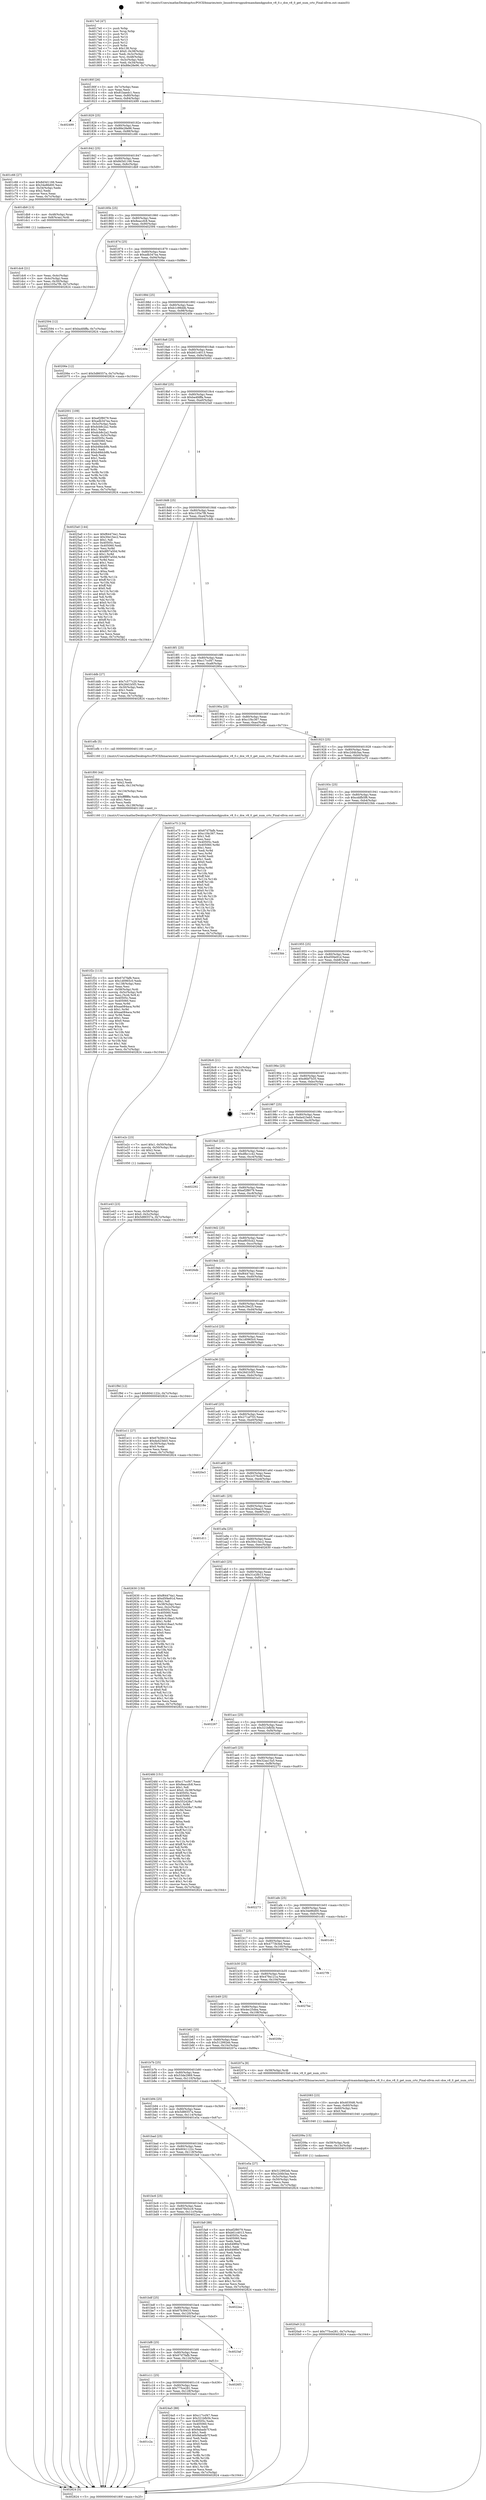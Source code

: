 digraph "0x4017e0" {
  label = "0x4017e0 (/mnt/c/Users/mathe/Desktop/tcc/POCII/binaries/extr_linuxdriversgpudrmamdamdgpudce_v8_0.c_dce_v8_0_get_num_crtc_Final-ollvm.out::main(0))"
  labelloc = "t"
  node[shape=record]

  Entry [label="",width=0.3,height=0.3,shape=circle,fillcolor=black,style=filled]
  "0x40180f" [label="{
     0x40180f [26]\l
     | [instrs]\l
     &nbsp;&nbsp;0x40180f \<+3\>: mov -0x7c(%rbp),%eax\l
     &nbsp;&nbsp;0x401812 \<+2\>: mov %eax,%ecx\l
     &nbsp;&nbsp;0x401814 \<+6\>: sub $0x81baedc1,%ecx\l
     &nbsp;&nbsp;0x40181a \<+3\>: mov %eax,-0x80(%rbp)\l
     &nbsp;&nbsp;0x40181d \<+6\>: mov %ecx,-0x84(%rbp)\l
     &nbsp;&nbsp;0x401823 \<+6\>: je 0000000000402499 \<main+0xcb9\>\l
  }"]
  "0x402499" [label="{
     0x402499\l
  }", style=dashed]
  "0x401829" [label="{
     0x401829 [25]\l
     | [instrs]\l
     &nbsp;&nbsp;0x401829 \<+5\>: jmp 000000000040182e \<main+0x4e\>\l
     &nbsp;&nbsp;0x40182e \<+3\>: mov -0x80(%rbp),%eax\l
     &nbsp;&nbsp;0x401831 \<+5\>: sub $0x88e28e96,%eax\l
     &nbsp;&nbsp;0x401836 \<+6\>: mov %eax,-0x88(%rbp)\l
     &nbsp;&nbsp;0x40183c \<+6\>: je 0000000000401c66 \<main+0x486\>\l
  }"]
  Exit [label="",width=0.3,height=0.3,shape=circle,fillcolor=black,style=filled,peripheries=2]
  "0x401c66" [label="{
     0x401c66 [27]\l
     | [instrs]\l
     &nbsp;&nbsp;0x401c66 \<+5\>: mov $0x8d3d1166,%eax\l
     &nbsp;&nbsp;0x401c6b \<+5\>: mov $0x34e86d00,%ecx\l
     &nbsp;&nbsp;0x401c70 \<+3\>: mov -0x34(%rbp),%edx\l
     &nbsp;&nbsp;0x401c73 \<+3\>: cmp $0x2,%edx\l
     &nbsp;&nbsp;0x401c76 \<+3\>: cmovne %ecx,%eax\l
     &nbsp;&nbsp;0x401c79 \<+3\>: mov %eax,-0x7c(%rbp)\l
     &nbsp;&nbsp;0x401c7c \<+5\>: jmp 0000000000402824 \<main+0x1044\>\l
  }"]
  "0x401842" [label="{
     0x401842 [25]\l
     | [instrs]\l
     &nbsp;&nbsp;0x401842 \<+5\>: jmp 0000000000401847 \<main+0x67\>\l
     &nbsp;&nbsp;0x401847 \<+3\>: mov -0x80(%rbp),%eax\l
     &nbsp;&nbsp;0x40184a \<+5\>: sub $0x8d3d1166,%eax\l
     &nbsp;&nbsp;0x40184f \<+6\>: mov %eax,-0x8c(%rbp)\l
     &nbsp;&nbsp;0x401855 \<+6\>: je 0000000000401db9 \<main+0x5d9\>\l
  }"]
  "0x402824" [label="{
     0x402824 [5]\l
     | [instrs]\l
     &nbsp;&nbsp;0x402824 \<+5\>: jmp 000000000040180f \<main+0x2f\>\l
  }"]
  "0x4017e0" [label="{
     0x4017e0 [47]\l
     | [instrs]\l
     &nbsp;&nbsp;0x4017e0 \<+1\>: push %rbp\l
     &nbsp;&nbsp;0x4017e1 \<+3\>: mov %rsp,%rbp\l
     &nbsp;&nbsp;0x4017e4 \<+2\>: push %r15\l
     &nbsp;&nbsp;0x4017e6 \<+2\>: push %r14\l
     &nbsp;&nbsp;0x4017e8 \<+2\>: push %r13\l
     &nbsp;&nbsp;0x4017ea \<+2\>: push %r12\l
     &nbsp;&nbsp;0x4017ec \<+1\>: push %rbx\l
     &nbsp;&nbsp;0x4017ed \<+7\>: sub $0x138,%rsp\l
     &nbsp;&nbsp;0x4017f4 \<+7\>: movl $0x0,-0x38(%rbp)\l
     &nbsp;&nbsp;0x4017fb \<+3\>: mov %edi,-0x3c(%rbp)\l
     &nbsp;&nbsp;0x4017fe \<+4\>: mov %rsi,-0x48(%rbp)\l
     &nbsp;&nbsp;0x401802 \<+3\>: mov -0x3c(%rbp),%edi\l
     &nbsp;&nbsp;0x401805 \<+3\>: mov %edi,-0x34(%rbp)\l
     &nbsp;&nbsp;0x401808 \<+7\>: movl $0x88e28e96,-0x7c(%rbp)\l
  }"]
  "0x401c2a" [label="{
     0x401c2a\l
  }", style=dashed]
  "0x401db9" [label="{
     0x401db9 [13]\l
     | [instrs]\l
     &nbsp;&nbsp;0x401db9 \<+4\>: mov -0x48(%rbp),%rax\l
     &nbsp;&nbsp;0x401dbd \<+4\>: mov 0x8(%rax),%rdi\l
     &nbsp;&nbsp;0x401dc1 \<+5\>: call 0000000000401060 \<atoi@plt\>\l
     | [calls]\l
     &nbsp;&nbsp;0x401060 \{1\} (unknown)\l
  }"]
  "0x40185b" [label="{
     0x40185b [25]\l
     | [instrs]\l
     &nbsp;&nbsp;0x40185b \<+5\>: jmp 0000000000401860 \<main+0x80\>\l
     &nbsp;&nbsp;0x401860 \<+3\>: mov -0x80(%rbp),%eax\l
     &nbsp;&nbsp;0x401863 \<+5\>: sub $0x8eaccfc8,%eax\l
     &nbsp;&nbsp;0x401868 \<+6\>: mov %eax,-0x90(%rbp)\l
     &nbsp;&nbsp;0x40186e \<+6\>: je 0000000000402594 \<main+0xdb4\>\l
  }"]
  "0x401dc6" [label="{
     0x401dc6 [21]\l
     | [instrs]\l
     &nbsp;&nbsp;0x401dc6 \<+3\>: mov %eax,-0x4c(%rbp)\l
     &nbsp;&nbsp;0x401dc9 \<+3\>: mov -0x4c(%rbp),%eax\l
     &nbsp;&nbsp;0x401dcc \<+3\>: mov %eax,-0x30(%rbp)\l
     &nbsp;&nbsp;0x401dcf \<+7\>: movl $0xc105a7f8,-0x7c(%rbp)\l
     &nbsp;&nbsp;0x401dd6 \<+5\>: jmp 0000000000402824 \<main+0x1044\>\l
  }"]
  "0x4024a5" [label="{
     0x4024a5 [88]\l
     | [instrs]\l
     &nbsp;&nbsp;0x4024a5 \<+5\>: mov $0xc17ccf47,%eax\l
     &nbsp;&nbsp;0x4024aa \<+5\>: mov $0x321bfb5b,%ecx\l
     &nbsp;&nbsp;0x4024af \<+7\>: mov 0x40505c,%edx\l
     &nbsp;&nbsp;0x4024b6 \<+7\>: mov 0x405060,%esi\l
     &nbsp;&nbsp;0x4024bd \<+2\>: mov %edx,%edi\l
     &nbsp;&nbsp;0x4024bf \<+6\>: sub $0x9abadb7f,%edi\l
     &nbsp;&nbsp;0x4024c5 \<+3\>: sub $0x1,%edi\l
     &nbsp;&nbsp;0x4024c8 \<+6\>: add $0x9abadb7f,%edi\l
     &nbsp;&nbsp;0x4024ce \<+3\>: imul %edi,%edx\l
     &nbsp;&nbsp;0x4024d1 \<+3\>: and $0x1,%edx\l
     &nbsp;&nbsp;0x4024d4 \<+3\>: cmp $0x0,%edx\l
     &nbsp;&nbsp;0x4024d7 \<+4\>: sete %r8b\l
     &nbsp;&nbsp;0x4024db \<+3\>: cmp $0xa,%esi\l
     &nbsp;&nbsp;0x4024de \<+4\>: setl %r9b\l
     &nbsp;&nbsp;0x4024e2 \<+3\>: mov %r8b,%r10b\l
     &nbsp;&nbsp;0x4024e5 \<+3\>: and %r9b,%r10b\l
     &nbsp;&nbsp;0x4024e8 \<+3\>: xor %r9b,%r8b\l
     &nbsp;&nbsp;0x4024eb \<+3\>: or %r8b,%r10b\l
     &nbsp;&nbsp;0x4024ee \<+4\>: test $0x1,%r10b\l
     &nbsp;&nbsp;0x4024f2 \<+3\>: cmovne %ecx,%eax\l
     &nbsp;&nbsp;0x4024f5 \<+3\>: mov %eax,-0x7c(%rbp)\l
     &nbsp;&nbsp;0x4024f8 \<+5\>: jmp 0000000000402824 \<main+0x1044\>\l
  }"]
  "0x402594" [label="{
     0x402594 [12]\l
     | [instrs]\l
     &nbsp;&nbsp;0x402594 \<+7\>: movl $0xba4fdffa,-0x7c(%rbp)\l
     &nbsp;&nbsp;0x40259b \<+5\>: jmp 0000000000402824 \<main+0x1044\>\l
  }"]
  "0x401874" [label="{
     0x401874 [25]\l
     | [instrs]\l
     &nbsp;&nbsp;0x401874 \<+5\>: jmp 0000000000401879 \<main+0x99\>\l
     &nbsp;&nbsp;0x401879 \<+3\>: mov -0x80(%rbp),%eax\l
     &nbsp;&nbsp;0x40187c \<+5\>: sub $0xadb347ea,%eax\l
     &nbsp;&nbsp;0x401881 \<+6\>: mov %eax,-0x94(%rbp)\l
     &nbsp;&nbsp;0x401887 \<+6\>: je 000000000040206e \<main+0x88e\>\l
  }"]
  "0x401c11" [label="{
     0x401c11 [25]\l
     | [instrs]\l
     &nbsp;&nbsp;0x401c11 \<+5\>: jmp 0000000000401c16 \<main+0x436\>\l
     &nbsp;&nbsp;0x401c16 \<+3\>: mov -0x80(%rbp),%eax\l
     &nbsp;&nbsp;0x401c19 \<+5\>: sub $0x775ce281,%eax\l
     &nbsp;&nbsp;0x401c1e \<+6\>: mov %eax,-0x128(%rbp)\l
     &nbsp;&nbsp;0x401c24 \<+6\>: je 00000000004024a5 \<main+0xcc5\>\l
  }"]
  "0x40206e" [label="{
     0x40206e [12]\l
     | [instrs]\l
     &nbsp;&nbsp;0x40206e \<+7\>: movl $0x5d86557a,-0x7c(%rbp)\l
     &nbsp;&nbsp;0x402075 \<+5\>: jmp 0000000000402824 \<main+0x1044\>\l
  }"]
  "0x40188d" [label="{
     0x40188d [25]\l
     | [instrs]\l
     &nbsp;&nbsp;0x40188d \<+5\>: jmp 0000000000401892 \<main+0xb2\>\l
     &nbsp;&nbsp;0x401892 \<+3\>: mov -0x80(%rbp),%eax\l
     &nbsp;&nbsp;0x401895 \<+5\>: sub $0xb1c98ddb,%eax\l
     &nbsp;&nbsp;0x40189a \<+6\>: mov %eax,-0x98(%rbp)\l
     &nbsp;&nbsp;0x4018a0 \<+6\>: je 000000000040240e \<main+0xc2e\>\l
  }"]
  "0x4026f3" [label="{
     0x4026f3\l
  }", style=dashed]
  "0x40240e" [label="{
     0x40240e\l
  }", style=dashed]
  "0x4018a6" [label="{
     0x4018a6 [25]\l
     | [instrs]\l
     &nbsp;&nbsp;0x4018a6 \<+5\>: jmp 00000000004018ab \<main+0xcb\>\l
     &nbsp;&nbsp;0x4018ab \<+3\>: mov -0x80(%rbp),%eax\l
     &nbsp;&nbsp;0x4018ae \<+5\>: sub $0xb61c4013,%eax\l
     &nbsp;&nbsp;0x4018b3 \<+6\>: mov %eax,-0x9c(%rbp)\l
     &nbsp;&nbsp;0x4018b9 \<+6\>: je 0000000000402001 \<main+0x821\>\l
  }"]
  "0x401bf8" [label="{
     0x401bf8 [25]\l
     | [instrs]\l
     &nbsp;&nbsp;0x401bf8 \<+5\>: jmp 0000000000401bfd \<main+0x41d\>\l
     &nbsp;&nbsp;0x401bfd \<+3\>: mov -0x80(%rbp),%eax\l
     &nbsp;&nbsp;0x401c00 \<+5\>: sub $0x67d7fafb,%eax\l
     &nbsp;&nbsp;0x401c05 \<+6\>: mov %eax,-0x124(%rbp)\l
     &nbsp;&nbsp;0x401c0b \<+6\>: je 00000000004026f3 \<main+0xf13\>\l
  }"]
  "0x402001" [label="{
     0x402001 [109]\l
     | [instrs]\l
     &nbsp;&nbsp;0x402001 \<+5\>: mov $0xef2f8079,%eax\l
     &nbsp;&nbsp;0x402006 \<+5\>: mov $0xadb347ea,%ecx\l
     &nbsp;&nbsp;0x40200b \<+3\>: mov -0x5c(%rbp),%edx\l
     &nbsp;&nbsp;0x40200e \<+6\>: sub $0xdcb8c2a2,%edx\l
     &nbsp;&nbsp;0x402014 \<+3\>: add $0x1,%edx\l
     &nbsp;&nbsp;0x402017 \<+6\>: add $0xdcb8c2a2,%edx\l
     &nbsp;&nbsp;0x40201d \<+3\>: mov %edx,-0x5c(%rbp)\l
     &nbsp;&nbsp;0x402020 \<+7\>: mov 0x40505c,%edx\l
     &nbsp;&nbsp;0x402027 \<+7\>: mov 0x405060,%esi\l
     &nbsp;&nbsp;0x40202e \<+2\>: mov %edx,%edi\l
     &nbsp;&nbsp;0x402030 \<+6\>: sub $0xb48dcb9b,%edi\l
     &nbsp;&nbsp;0x402036 \<+3\>: sub $0x1,%edi\l
     &nbsp;&nbsp;0x402039 \<+6\>: add $0xb48dcb9b,%edi\l
     &nbsp;&nbsp;0x40203f \<+3\>: imul %edi,%edx\l
     &nbsp;&nbsp;0x402042 \<+3\>: and $0x1,%edx\l
     &nbsp;&nbsp;0x402045 \<+3\>: cmp $0x0,%edx\l
     &nbsp;&nbsp;0x402048 \<+4\>: sete %r8b\l
     &nbsp;&nbsp;0x40204c \<+3\>: cmp $0xa,%esi\l
     &nbsp;&nbsp;0x40204f \<+4\>: setl %r9b\l
     &nbsp;&nbsp;0x402053 \<+3\>: mov %r8b,%r10b\l
     &nbsp;&nbsp;0x402056 \<+3\>: and %r9b,%r10b\l
     &nbsp;&nbsp;0x402059 \<+3\>: xor %r9b,%r8b\l
     &nbsp;&nbsp;0x40205c \<+3\>: or %r8b,%r10b\l
     &nbsp;&nbsp;0x40205f \<+4\>: test $0x1,%r10b\l
     &nbsp;&nbsp;0x402063 \<+3\>: cmovne %ecx,%eax\l
     &nbsp;&nbsp;0x402066 \<+3\>: mov %eax,-0x7c(%rbp)\l
     &nbsp;&nbsp;0x402069 \<+5\>: jmp 0000000000402824 \<main+0x1044\>\l
  }"]
  "0x4018bf" [label="{
     0x4018bf [25]\l
     | [instrs]\l
     &nbsp;&nbsp;0x4018bf \<+5\>: jmp 00000000004018c4 \<main+0xe4\>\l
     &nbsp;&nbsp;0x4018c4 \<+3\>: mov -0x80(%rbp),%eax\l
     &nbsp;&nbsp;0x4018c7 \<+5\>: sub $0xba4fdffa,%eax\l
     &nbsp;&nbsp;0x4018cc \<+6\>: mov %eax,-0xa0(%rbp)\l
     &nbsp;&nbsp;0x4018d2 \<+6\>: je 00000000004025a0 \<main+0xdc0\>\l
  }"]
  "0x4023af" [label="{
     0x4023af\l
  }", style=dashed]
  "0x4025a0" [label="{
     0x4025a0 [144]\l
     | [instrs]\l
     &nbsp;&nbsp;0x4025a0 \<+5\>: mov $0xf64474a1,%eax\l
     &nbsp;&nbsp;0x4025a5 \<+5\>: mov $0x30e15ec2,%ecx\l
     &nbsp;&nbsp;0x4025aa \<+2\>: mov $0x1,%dl\l
     &nbsp;&nbsp;0x4025ac \<+7\>: mov 0x40505c,%esi\l
     &nbsp;&nbsp;0x4025b3 \<+7\>: mov 0x405060,%edi\l
     &nbsp;&nbsp;0x4025ba \<+3\>: mov %esi,%r8d\l
     &nbsp;&nbsp;0x4025bd \<+7\>: sub $0x8f07a50d,%r8d\l
     &nbsp;&nbsp;0x4025c4 \<+4\>: sub $0x1,%r8d\l
     &nbsp;&nbsp;0x4025c8 \<+7\>: add $0x8f07a50d,%r8d\l
     &nbsp;&nbsp;0x4025cf \<+4\>: imul %r8d,%esi\l
     &nbsp;&nbsp;0x4025d3 \<+3\>: and $0x1,%esi\l
     &nbsp;&nbsp;0x4025d6 \<+3\>: cmp $0x0,%esi\l
     &nbsp;&nbsp;0x4025d9 \<+4\>: sete %r9b\l
     &nbsp;&nbsp;0x4025dd \<+3\>: cmp $0xa,%edi\l
     &nbsp;&nbsp;0x4025e0 \<+4\>: setl %r10b\l
     &nbsp;&nbsp;0x4025e4 \<+3\>: mov %r9b,%r11b\l
     &nbsp;&nbsp;0x4025e7 \<+4\>: xor $0xff,%r11b\l
     &nbsp;&nbsp;0x4025eb \<+3\>: mov %r10b,%bl\l
     &nbsp;&nbsp;0x4025ee \<+3\>: xor $0xff,%bl\l
     &nbsp;&nbsp;0x4025f1 \<+3\>: xor $0x0,%dl\l
     &nbsp;&nbsp;0x4025f4 \<+3\>: mov %r11b,%r14b\l
     &nbsp;&nbsp;0x4025f7 \<+4\>: and $0x0,%r14b\l
     &nbsp;&nbsp;0x4025fb \<+3\>: and %dl,%r9b\l
     &nbsp;&nbsp;0x4025fe \<+3\>: mov %bl,%r15b\l
     &nbsp;&nbsp;0x402601 \<+4\>: and $0x0,%r15b\l
     &nbsp;&nbsp;0x402605 \<+3\>: and %dl,%r10b\l
     &nbsp;&nbsp;0x402608 \<+3\>: or %r9b,%r14b\l
     &nbsp;&nbsp;0x40260b \<+3\>: or %r10b,%r15b\l
     &nbsp;&nbsp;0x40260e \<+3\>: xor %r15b,%r14b\l
     &nbsp;&nbsp;0x402611 \<+3\>: or %bl,%r11b\l
     &nbsp;&nbsp;0x402614 \<+4\>: xor $0xff,%r11b\l
     &nbsp;&nbsp;0x402618 \<+3\>: or $0x0,%dl\l
     &nbsp;&nbsp;0x40261b \<+3\>: and %dl,%r11b\l
     &nbsp;&nbsp;0x40261e \<+3\>: or %r11b,%r14b\l
     &nbsp;&nbsp;0x402621 \<+4\>: test $0x1,%r14b\l
     &nbsp;&nbsp;0x402625 \<+3\>: cmovne %ecx,%eax\l
     &nbsp;&nbsp;0x402628 \<+3\>: mov %eax,-0x7c(%rbp)\l
     &nbsp;&nbsp;0x40262b \<+5\>: jmp 0000000000402824 \<main+0x1044\>\l
  }"]
  "0x4018d8" [label="{
     0x4018d8 [25]\l
     | [instrs]\l
     &nbsp;&nbsp;0x4018d8 \<+5\>: jmp 00000000004018dd \<main+0xfd\>\l
     &nbsp;&nbsp;0x4018dd \<+3\>: mov -0x80(%rbp),%eax\l
     &nbsp;&nbsp;0x4018e0 \<+5\>: sub $0xc105a7f8,%eax\l
     &nbsp;&nbsp;0x4018e5 \<+6\>: mov %eax,-0xa4(%rbp)\l
     &nbsp;&nbsp;0x4018eb \<+6\>: je 0000000000401ddb \<main+0x5fb\>\l
  }"]
  "0x401bdf" [label="{
     0x401bdf [25]\l
     | [instrs]\l
     &nbsp;&nbsp;0x401bdf \<+5\>: jmp 0000000000401be4 \<main+0x404\>\l
     &nbsp;&nbsp;0x401be4 \<+3\>: mov -0x80(%rbp),%eax\l
     &nbsp;&nbsp;0x401be7 \<+5\>: sub $0x67b39410,%eax\l
     &nbsp;&nbsp;0x401bec \<+6\>: mov %eax,-0x120(%rbp)\l
     &nbsp;&nbsp;0x401bf2 \<+6\>: je 00000000004023af \<main+0xbcf\>\l
  }"]
  "0x401ddb" [label="{
     0x401ddb [27]\l
     | [instrs]\l
     &nbsp;&nbsp;0x401ddb \<+5\>: mov $0x7c577c20,%eax\l
     &nbsp;&nbsp;0x401de0 \<+5\>: mov $0x26d1b5f3,%ecx\l
     &nbsp;&nbsp;0x401de5 \<+3\>: mov -0x30(%rbp),%edx\l
     &nbsp;&nbsp;0x401de8 \<+3\>: cmp $0x1,%edx\l
     &nbsp;&nbsp;0x401deb \<+3\>: cmovl %ecx,%eax\l
     &nbsp;&nbsp;0x401dee \<+3\>: mov %eax,-0x7c(%rbp)\l
     &nbsp;&nbsp;0x401df1 \<+5\>: jmp 0000000000402824 \<main+0x1044\>\l
  }"]
  "0x4018f1" [label="{
     0x4018f1 [25]\l
     | [instrs]\l
     &nbsp;&nbsp;0x4018f1 \<+5\>: jmp 00000000004018f6 \<main+0x116\>\l
     &nbsp;&nbsp;0x4018f6 \<+3\>: mov -0x80(%rbp),%eax\l
     &nbsp;&nbsp;0x4018f9 \<+5\>: sub $0xc17ccf47,%eax\l
     &nbsp;&nbsp;0x4018fe \<+6\>: mov %eax,-0xa8(%rbp)\l
     &nbsp;&nbsp;0x401904 \<+6\>: je 000000000040280a \<main+0x102a\>\l
  }"]
  "0x4022ea" [label="{
     0x4022ea\l
  }", style=dashed]
  "0x40280a" [label="{
     0x40280a\l
  }", style=dashed]
  "0x40190a" [label="{
     0x40190a [25]\l
     | [instrs]\l
     &nbsp;&nbsp;0x40190a \<+5\>: jmp 000000000040190f \<main+0x12f\>\l
     &nbsp;&nbsp;0x40190f \<+3\>: mov -0x80(%rbp),%eax\l
     &nbsp;&nbsp;0x401912 \<+5\>: sub $0xc1f4c367,%eax\l
     &nbsp;&nbsp;0x401917 \<+6\>: mov %eax,-0xac(%rbp)\l
     &nbsp;&nbsp;0x40191d \<+6\>: je 0000000000401efb \<main+0x71b\>\l
  }"]
  "0x4020a9" [label="{
     0x4020a9 [12]\l
     | [instrs]\l
     &nbsp;&nbsp;0x4020a9 \<+7\>: movl $0x775ce281,-0x7c(%rbp)\l
     &nbsp;&nbsp;0x4020b0 \<+5\>: jmp 0000000000402824 \<main+0x1044\>\l
  }"]
  "0x401efb" [label="{
     0x401efb [5]\l
     | [instrs]\l
     &nbsp;&nbsp;0x401efb \<+5\>: call 0000000000401160 \<next_i\>\l
     | [calls]\l
     &nbsp;&nbsp;0x401160 \{1\} (/mnt/c/Users/mathe/Desktop/tcc/POCII/binaries/extr_linuxdriversgpudrmamdamdgpudce_v8_0.c_dce_v8_0_get_num_crtc_Final-ollvm.out::next_i)\l
  }"]
  "0x401923" [label="{
     0x401923 [25]\l
     | [instrs]\l
     &nbsp;&nbsp;0x401923 \<+5\>: jmp 0000000000401928 \<main+0x148\>\l
     &nbsp;&nbsp;0x401928 \<+3\>: mov -0x80(%rbp),%eax\l
     &nbsp;&nbsp;0x40192b \<+5\>: sub $0xc2d4b3aa,%eax\l
     &nbsp;&nbsp;0x401930 \<+6\>: mov %eax,-0xb0(%rbp)\l
     &nbsp;&nbsp;0x401936 \<+6\>: je 0000000000401e75 \<main+0x695\>\l
  }"]
  "0x40209a" [label="{
     0x40209a [15]\l
     | [instrs]\l
     &nbsp;&nbsp;0x40209a \<+4\>: mov -0x58(%rbp),%rdi\l
     &nbsp;&nbsp;0x40209e \<+6\>: mov %eax,-0x13c(%rbp)\l
     &nbsp;&nbsp;0x4020a4 \<+5\>: call 0000000000401030 \<free@plt\>\l
     | [calls]\l
     &nbsp;&nbsp;0x401030 \{1\} (unknown)\l
  }"]
  "0x401e75" [label="{
     0x401e75 [134]\l
     | [instrs]\l
     &nbsp;&nbsp;0x401e75 \<+5\>: mov $0x67d7fafb,%eax\l
     &nbsp;&nbsp;0x401e7a \<+5\>: mov $0xc1f4c367,%ecx\l
     &nbsp;&nbsp;0x401e7f \<+2\>: mov $0x1,%dl\l
     &nbsp;&nbsp;0x401e81 \<+2\>: xor %esi,%esi\l
     &nbsp;&nbsp;0x401e83 \<+7\>: mov 0x40505c,%edi\l
     &nbsp;&nbsp;0x401e8a \<+8\>: mov 0x405060,%r8d\l
     &nbsp;&nbsp;0x401e92 \<+3\>: sub $0x1,%esi\l
     &nbsp;&nbsp;0x401e95 \<+3\>: mov %edi,%r9d\l
     &nbsp;&nbsp;0x401e98 \<+3\>: add %esi,%r9d\l
     &nbsp;&nbsp;0x401e9b \<+4\>: imul %r9d,%edi\l
     &nbsp;&nbsp;0x401e9f \<+3\>: and $0x1,%edi\l
     &nbsp;&nbsp;0x401ea2 \<+3\>: cmp $0x0,%edi\l
     &nbsp;&nbsp;0x401ea5 \<+4\>: sete %r10b\l
     &nbsp;&nbsp;0x401ea9 \<+4\>: cmp $0xa,%r8d\l
     &nbsp;&nbsp;0x401ead \<+4\>: setl %r11b\l
     &nbsp;&nbsp;0x401eb1 \<+3\>: mov %r10b,%bl\l
     &nbsp;&nbsp;0x401eb4 \<+3\>: xor $0xff,%bl\l
     &nbsp;&nbsp;0x401eb7 \<+3\>: mov %r11b,%r14b\l
     &nbsp;&nbsp;0x401eba \<+4\>: xor $0xff,%r14b\l
     &nbsp;&nbsp;0x401ebe \<+3\>: xor $0x0,%dl\l
     &nbsp;&nbsp;0x401ec1 \<+3\>: mov %bl,%r15b\l
     &nbsp;&nbsp;0x401ec4 \<+4\>: and $0x0,%r15b\l
     &nbsp;&nbsp;0x401ec8 \<+3\>: and %dl,%r10b\l
     &nbsp;&nbsp;0x401ecb \<+3\>: mov %r14b,%r12b\l
     &nbsp;&nbsp;0x401ece \<+4\>: and $0x0,%r12b\l
     &nbsp;&nbsp;0x401ed2 \<+3\>: and %dl,%r11b\l
     &nbsp;&nbsp;0x401ed5 \<+3\>: or %r10b,%r15b\l
     &nbsp;&nbsp;0x401ed8 \<+3\>: or %r11b,%r12b\l
     &nbsp;&nbsp;0x401edb \<+3\>: xor %r12b,%r15b\l
     &nbsp;&nbsp;0x401ede \<+3\>: or %r14b,%bl\l
     &nbsp;&nbsp;0x401ee1 \<+3\>: xor $0xff,%bl\l
     &nbsp;&nbsp;0x401ee4 \<+3\>: or $0x0,%dl\l
     &nbsp;&nbsp;0x401ee7 \<+2\>: and %dl,%bl\l
     &nbsp;&nbsp;0x401ee9 \<+3\>: or %bl,%r15b\l
     &nbsp;&nbsp;0x401eec \<+4\>: test $0x1,%r15b\l
     &nbsp;&nbsp;0x401ef0 \<+3\>: cmovne %ecx,%eax\l
     &nbsp;&nbsp;0x401ef3 \<+3\>: mov %eax,-0x7c(%rbp)\l
     &nbsp;&nbsp;0x401ef6 \<+5\>: jmp 0000000000402824 \<main+0x1044\>\l
  }"]
  "0x40193c" [label="{
     0x40193c [25]\l
     | [instrs]\l
     &nbsp;&nbsp;0x40193c \<+5\>: jmp 0000000000401941 \<main+0x161\>\l
     &nbsp;&nbsp;0x401941 \<+3\>: mov -0x80(%rbp),%eax\l
     &nbsp;&nbsp;0x401944 \<+5\>: sub $0xcddfb5f6,%eax\l
     &nbsp;&nbsp;0x401949 \<+6\>: mov %eax,-0xb4(%rbp)\l
     &nbsp;&nbsp;0x40194f \<+6\>: je 00000000004023bb \<main+0xbdb\>\l
  }"]
  "0x402083" [label="{
     0x402083 [23]\l
     | [instrs]\l
     &nbsp;&nbsp;0x402083 \<+10\>: movabs $0x4030d6,%rdi\l
     &nbsp;&nbsp;0x40208d \<+3\>: mov %eax,-0x60(%rbp)\l
     &nbsp;&nbsp;0x402090 \<+3\>: mov -0x60(%rbp),%esi\l
     &nbsp;&nbsp;0x402093 \<+2\>: mov $0x0,%al\l
     &nbsp;&nbsp;0x402095 \<+5\>: call 0000000000401040 \<printf@plt\>\l
     | [calls]\l
     &nbsp;&nbsp;0x401040 \{1\} (unknown)\l
  }"]
  "0x4023bb" [label="{
     0x4023bb\l
  }", style=dashed]
  "0x401955" [label="{
     0x401955 [25]\l
     | [instrs]\l
     &nbsp;&nbsp;0x401955 \<+5\>: jmp 000000000040195a \<main+0x17a\>\l
     &nbsp;&nbsp;0x40195a \<+3\>: mov -0x80(%rbp),%eax\l
     &nbsp;&nbsp;0x40195d \<+5\>: sub $0xd5f4e91d,%eax\l
     &nbsp;&nbsp;0x401962 \<+6\>: mov %eax,-0xb8(%rbp)\l
     &nbsp;&nbsp;0x401968 \<+6\>: je 00000000004026c6 \<main+0xee6\>\l
  }"]
  "0x401bc6" [label="{
     0x401bc6 [25]\l
     | [instrs]\l
     &nbsp;&nbsp;0x401bc6 \<+5\>: jmp 0000000000401bcb \<main+0x3eb\>\l
     &nbsp;&nbsp;0x401bcb \<+3\>: mov -0x80(%rbp),%eax\l
     &nbsp;&nbsp;0x401bce \<+5\>: sub $0x676b5cc9,%eax\l
     &nbsp;&nbsp;0x401bd3 \<+6\>: mov %eax,-0x11c(%rbp)\l
     &nbsp;&nbsp;0x401bd9 \<+6\>: je 00000000004022ea \<main+0xb0a\>\l
  }"]
  "0x4026c6" [label="{
     0x4026c6 [21]\l
     | [instrs]\l
     &nbsp;&nbsp;0x4026c6 \<+3\>: mov -0x2c(%rbp),%eax\l
     &nbsp;&nbsp;0x4026c9 \<+7\>: add $0x138,%rsp\l
     &nbsp;&nbsp;0x4026d0 \<+1\>: pop %rbx\l
     &nbsp;&nbsp;0x4026d1 \<+2\>: pop %r12\l
     &nbsp;&nbsp;0x4026d3 \<+2\>: pop %r13\l
     &nbsp;&nbsp;0x4026d5 \<+2\>: pop %r14\l
     &nbsp;&nbsp;0x4026d7 \<+2\>: pop %r15\l
     &nbsp;&nbsp;0x4026d9 \<+1\>: pop %rbp\l
     &nbsp;&nbsp;0x4026da \<+1\>: ret\l
  }"]
  "0x40196e" [label="{
     0x40196e [25]\l
     | [instrs]\l
     &nbsp;&nbsp;0x40196e \<+5\>: jmp 0000000000401973 \<main+0x193\>\l
     &nbsp;&nbsp;0x401973 \<+3\>: mov -0x80(%rbp),%eax\l
     &nbsp;&nbsp;0x401976 \<+5\>: sub $0xd6bf7b35,%eax\l
     &nbsp;&nbsp;0x40197b \<+6\>: mov %eax,-0xbc(%rbp)\l
     &nbsp;&nbsp;0x401981 \<+6\>: je 0000000000402764 \<main+0xf84\>\l
  }"]
  "0x401fa9" [label="{
     0x401fa9 [88]\l
     | [instrs]\l
     &nbsp;&nbsp;0x401fa9 \<+5\>: mov $0xef2f8079,%eax\l
     &nbsp;&nbsp;0x401fae \<+5\>: mov $0xb61c4013,%ecx\l
     &nbsp;&nbsp;0x401fb3 \<+7\>: mov 0x40505c,%edx\l
     &nbsp;&nbsp;0x401fba \<+7\>: mov 0x405060,%esi\l
     &nbsp;&nbsp;0x401fc1 \<+2\>: mov %edx,%edi\l
     &nbsp;&nbsp;0x401fc3 \<+6\>: sub $0x649f0e7f,%edi\l
     &nbsp;&nbsp;0x401fc9 \<+3\>: sub $0x1,%edi\l
     &nbsp;&nbsp;0x401fcc \<+6\>: add $0x649f0e7f,%edi\l
     &nbsp;&nbsp;0x401fd2 \<+3\>: imul %edi,%edx\l
     &nbsp;&nbsp;0x401fd5 \<+3\>: and $0x1,%edx\l
     &nbsp;&nbsp;0x401fd8 \<+3\>: cmp $0x0,%edx\l
     &nbsp;&nbsp;0x401fdb \<+4\>: sete %r8b\l
     &nbsp;&nbsp;0x401fdf \<+3\>: cmp $0xa,%esi\l
     &nbsp;&nbsp;0x401fe2 \<+4\>: setl %r9b\l
     &nbsp;&nbsp;0x401fe6 \<+3\>: mov %r8b,%r10b\l
     &nbsp;&nbsp;0x401fe9 \<+3\>: and %r9b,%r10b\l
     &nbsp;&nbsp;0x401fec \<+3\>: xor %r9b,%r8b\l
     &nbsp;&nbsp;0x401fef \<+3\>: or %r8b,%r10b\l
     &nbsp;&nbsp;0x401ff2 \<+4\>: test $0x1,%r10b\l
     &nbsp;&nbsp;0x401ff6 \<+3\>: cmovne %ecx,%eax\l
     &nbsp;&nbsp;0x401ff9 \<+3\>: mov %eax,-0x7c(%rbp)\l
     &nbsp;&nbsp;0x401ffc \<+5\>: jmp 0000000000402824 \<main+0x1044\>\l
  }"]
  "0x402764" [label="{
     0x402764\l
  }", style=dashed]
  "0x401987" [label="{
     0x401987 [25]\l
     | [instrs]\l
     &nbsp;&nbsp;0x401987 \<+5\>: jmp 000000000040198c \<main+0x1ac\>\l
     &nbsp;&nbsp;0x40198c \<+3\>: mov -0x80(%rbp),%eax\l
     &nbsp;&nbsp;0x40198f \<+5\>: sub $0xda423eb5,%eax\l
     &nbsp;&nbsp;0x401994 \<+6\>: mov %eax,-0xc0(%rbp)\l
     &nbsp;&nbsp;0x40199a \<+6\>: je 0000000000401e2c \<main+0x64c\>\l
  }"]
  "0x401f2c" [label="{
     0x401f2c [113]\l
     | [instrs]\l
     &nbsp;&nbsp;0x401f2c \<+5\>: mov $0x67d7fafb,%ecx\l
     &nbsp;&nbsp;0x401f31 \<+5\>: mov $0x1d0965c0,%edx\l
     &nbsp;&nbsp;0x401f36 \<+6\>: mov -0x138(%rbp),%esi\l
     &nbsp;&nbsp;0x401f3c \<+3\>: imul %eax,%esi\l
     &nbsp;&nbsp;0x401f3f \<+4\>: mov -0x58(%rbp),%rdi\l
     &nbsp;&nbsp;0x401f43 \<+4\>: movslq -0x5c(%rbp),%r8\l
     &nbsp;&nbsp;0x401f47 \<+4\>: mov %esi,(%rdi,%r8,4)\l
     &nbsp;&nbsp;0x401f4b \<+7\>: mov 0x40505c,%eax\l
     &nbsp;&nbsp;0x401f52 \<+7\>: mov 0x405060,%esi\l
     &nbsp;&nbsp;0x401f59 \<+3\>: mov %eax,%r9d\l
     &nbsp;&nbsp;0x401f5c \<+7\>: add $0xaa084aca,%r9d\l
     &nbsp;&nbsp;0x401f63 \<+4\>: sub $0x1,%r9d\l
     &nbsp;&nbsp;0x401f67 \<+7\>: sub $0xaa084aca,%r9d\l
     &nbsp;&nbsp;0x401f6e \<+4\>: imul %r9d,%eax\l
     &nbsp;&nbsp;0x401f72 \<+3\>: and $0x1,%eax\l
     &nbsp;&nbsp;0x401f75 \<+3\>: cmp $0x0,%eax\l
     &nbsp;&nbsp;0x401f78 \<+4\>: sete %r10b\l
     &nbsp;&nbsp;0x401f7c \<+3\>: cmp $0xa,%esi\l
     &nbsp;&nbsp;0x401f7f \<+4\>: setl %r11b\l
     &nbsp;&nbsp;0x401f83 \<+3\>: mov %r10b,%bl\l
     &nbsp;&nbsp;0x401f86 \<+3\>: and %r11b,%bl\l
     &nbsp;&nbsp;0x401f89 \<+3\>: xor %r11b,%r10b\l
     &nbsp;&nbsp;0x401f8c \<+3\>: or %r10b,%bl\l
     &nbsp;&nbsp;0x401f8f \<+3\>: test $0x1,%bl\l
     &nbsp;&nbsp;0x401f92 \<+3\>: cmovne %edx,%ecx\l
     &nbsp;&nbsp;0x401f95 \<+3\>: mov %ecx,-0x7c(%rbp)\l
     &nbsp;&nbsp;0x401f98 \<+5\>: jmp 0000000000402824 \<main+0x1044\>\l
  }"]
  "0x401e2c" [label="{
     0x401e2c [23]\l
     | [instrs]\l
     &nbsp;&nbsp;0x401e2c \<+7\>: movl $0x1,-0x50(%rbp)\l
     &nbsp;&nbsp;0x401e33 \<+4\>: movslq -0x50(%rbp),%rax\l
     &nbsp;&nbsp;0x401e37 \<+4\>: shl $0x2,%rax\l
     &nbsp;&nbsp;0x401e3b \<+3\>: mov %rax,%rdi\l
     &nbsp;&nbsp;0x401e3e \<+5\>: call 0000000000401050 \<malloc@plt\>\l
     | [calls]\l
     &nbsp;&nbsp;0x401050 \{1\} (unknown)\l
  }"]
  "0x4019a0" [label="{
     0x4019a0 [25]\l
     | [instrs]\l
     &nbsp;&nbsp;0x4019a0 \<+5\>: jmp 00000000004019a5 \<main+0x1c5\>\l
     &nbsp;&nbsp;0x4019a5 \<+3\>: mov -0x80(%rbp),%eax\l
     &nbsp;&nbsp;0x4019a8 \<+5\>: sub $0xdfbc1c42,%eax\l
     &nbsp;&nbsp;0x4019ad \<+6\>: mov %eax,-0xc4(%rbp)\l
     &nbsp;&nbsp;0x4019b3 \<+6\>: je 0000000000402292 \<main+0xab2\>\l
  }"]
  "0x401f00" [label="{
     0x401f00 [44]\l
     | [instrs]\l
     &nbsp;&nbsp;0x401f00 \<+2\>: xor %ecx,%ecx\l
     &nbsp;&nbsp;0x401f02 \<+5\>: mov $0x2,%edx\l
     &nbsp;&nbsp;0x401f07 \<+6\>: mov %edx,-0x134(%rbp)\l
     &nbsp;&nbsp;0x401f0d \<+1\>: cltd\l
     &nbsp;&nbsp;0x401f0e \<+6\>: mov -0x134(%rbp),%esi\l
     &nbsp;&nbsp;0x401f14 \<+2\>: idiv %esi\l
     &nbsp;&nbsp;0x401f16 \<+6\>: imul $0xfffffffe,%edx,%edx\l
     &nbsp;&nbsp;0x401f1c \<+3\>: sub $0x1,%ecx\l
     &nbsp;&nbsp;0x401f1f \<+2\>: sub %ecx,%edx\l
     &nbsp;&nbsp;0x401f21 \<+6\>: mov %edx,-0x138(%rbp)\l
     &nbsp;&nbsp;0x401f27 \<+5\>: call 0000000000401160 \<next_i\>\l
     | [calls]\l
     &nbsp;&nbsp;0x401160 \{1\} (/mnt/c/Users/mathe/Desktop/tcc/POCII/binaries/extr_linuxdriversgpudrmamdamdgpudce_v8_0.c_dce_v8_0_get_num_crtc_Final-ollvm.out::next_i)\l
  }"]
  "0x402292" [label="{
     0x402292\l
  }", style=dashed]
  "0x4019b9" [label="{
     0x4019b9 [25]\l
     | [instrs]\l
     &nbsp;&nbsp;0x4019b9 \<+5\>: jmp 00000000004019be \<main+0x1de\>\l
     &nbsp;&nbsp;0x4019be \<+3\>: mov -0x80(%rbp),%eax\l
     &nbsp;&nbsp;0x4019c1 \<+5\>: sub $0xef2f8079,%eax\l
     &nbsp;&nbsp;0x4019c6 \<+6\>: mov %eax,-0xc8(%rbp)\l
     &nbsp;&nbsp;0x4019cc \<+6\>: je 0000000000402745 \<main+0xf65\>\l
  }"]
  "0x401bad" [label="{
     0x401bad [25]\l
     | [instrs]\l
     &nbsp;&nbsp;0x401bad \<+5\>: jmp 0000000000401bb2 \<main+0x3d2\>\l
     &nbsp;&nbsp;0x401bb2 \<+3\>: mov -0x80(%rbp),%eax\l
     &nbsp;&nbsp;0x401bb5 \<+5\>: sub $0x6041122c,%eax\l
     &nbsp;&nbsp;0x401bba \<+6\>: mov %eax,-0x118(%rbp)\l
     &nbsp;&nbsp;0x401bc0 \<+6\>: je 0000000000401fa9 \<main+0x7c9\>\l
  }"]
  "0x402745" [label="{
     0x402745\l
  }", style=dashed]
  "0x4019d2" [label="{
     0x4019d2 [25]\l
     | [instrs]\l
     &nbsp;&nbsp;0x4019d2 \<+5\>: jmp 00000000004019d7 \<main+0x1f7\>\l
     &nbsp;&nbsp;0x4019d7 \<+3\>: mov -0x80(%rbp),%eax\l
     &nbsp;&nbsp;0x4019da \<+5\>: sub $0xef935cb2,%eax\l
     &nbsp;&nbsp;0x4019df \<+6\>: mov %eax,-0xcc(%rbp)\l
     &nbsp;&nbsp;0x4019e5 \<+6\>: je 00000000004026db \<main+0xefb\>\l
  }"]
  "0x401e5a" [label="{
     0x401e5a [27]\l
     | [instrs]\l
     &nbsp;&nbsp;0x401e5a \<+5\>: mov $0x512992eb,%eax\l
     &nbsp;&nbsp;0x401e5f \<+5\>: mov $0xc2d4b3aa,%ecx\l
     &nbsp;&nbsp;0x401e64 \<+3\>: mov -0x5c(%rbp),%edx\l
     &nbsp;&nbsp;0x401e67 \<+3\>: cmp -0x50(%rbp),%edx\l
     &nbsp;&nbsp;0x401e6a \<+3\>: cmovl %ecx,%eax\l
     &nbsp;&nbsp;0x401e6d \<+3\>: mov %eax,-0x7c(%rbp)\l
     &nbsp;&nbsp;0x401e70 \<+5\>: jmp 0000000000402824 \<main+0x1044\>\l
  }"]
  "0x4026db" [label="{
     0x4026db\l
  }", style=dashed]
  "0x4019eb" [label="{
     0x4019eb [25]\l
     | [instrs]\l
     &nbsp;&nbsp;0x4019eb \<+5\>: jmp 00000000004019f0 \<main+0x210\>\l
     &nbsp;&nbsp;0x4019f0 \<+3\>: mov -0x80(%rbp),%eax\l
     &nbsp;&nbsp;0x4019f3 \<+5\>: sub $0xf64474a1,%eax\l
     &nbsp;&nbsp;0x4019f8 \<+6\>: mov %eax,-0xd0(%rbp)\l
     &nbsp;&nbsp;0x4019fe \<+6\>: je 000000000040281d \<main+0x103d\>\l
  }"]
  "0x401b94" [label="{
     0x401b94 [25]\l
     | [instrs]\l
     &nbsp;&nbsp;0x401b94 \<+5\>: jmp 0000000000401b99 \<main+0x3b9\>\l
     &nbsp;&nbsp;0x401b99 \<+3\>: mov -0x80(%rbp),%eax\l
     &nbsp;&nbsp;0x401b9c \<+5\>: sub $0x5d86557a,%eax\l
     &nbsp;&nbsp;0x401ba1 \<+6\>: mov %eax,-0x114(%rbp)\l
     &nbsp;&nbsp;0x401ba7 \<+6\>: je 0000000000401e5a \<main+0x67a\>\l
  }"]
  "0x40281d" [label="{
     0x40281d\l
  }", style=dashed]
  "0x401a04" [label="{
     0x401a04 [25]\l
     | [instrs]\l
     &nbsp;&nbsp;0x401a04 \<+5\>: jmp 0000000000401a09 \<main+0x229\>\l
     &nbsp;&nbsp;0x401a09 \<+3\>: mov -0x80(%rbp),%eax\l
     &nbsp;&nbsp;0x401a0c \<+5\>: sub $0x9c29e25,%eax\l
     &nbsp;&nbsp;0x401a11 \<+6\>: mov %eax,-0xd4(%rbp)\l
     &nbsp;&nbsp;0x401a17 \<+6\>: je 0000000000401dad \<main+0x5cd\>\l
  }"]
  "0x4020b5" [label="{
     0x4020b5\l
  }", style=dashed]
  "0x401dad" [label="{
     0x401dad\l
  }", style=dashed]
  "0x401a1d" [label="{
     0x401a1d [25]\l
     | [instrs]\l
     &nbsp;&nbsp;0x401a1d \<+5\>: jmp 0000000000401a22 \<main+0x242\>\l
     &nbsp;&nbsp;0x401a22 \<+3\>: mov -0x80(%rbp),%eax\l
     &nbsp;&nbsp;0x401a25 \<+5\>: sub $0x1d0965c0,%eax\l
     &nbsp;&nbsp;0x401a2a \<+6\>: mov %eax,-0xd8(%rbp)\l
     &nbsp;&nbsp;0x401a30 \<+6\>: je 0000000000401f9d \<main+0x7bd\>\l
  }"]
  "0x401b7b" [label="{
     0x401b7b [25]\l
     | [instrs]\l
     &nbsp;&nbsp;0x401b7b \<+5\>: jmp 0000000000401b80 \<main+0x3a0\>\l
     &nbsp;&nbsp;0x401b80 \<+3\>: mov -0x80(%rbp),%eax\l
     &nbsp;&nbsp;0x401b83 \<+5\>: sub $0x53de2969,%eax\l
     &nbsp;&nbsp;0x401b88 \<+6\>: mov %eax,-0x110(%rbp)\l
     &nbsp;&nbsp;0x401b8e \<+6\>: je 00000000004020b5 \<main+0x8d5\>\l
  }"]
  "0x401f9d" [label="{
     0x401f9d [12]\l
     | [instrs]\l
     &nbsp;&nbsp;0x401f9d \<+7\>: movl $0x6041122c,-0x7c(%rbp)\l
     &nbsp;&nbsp;0x401fa4 \<+5\>: jmp 0000000000402824 \<main+0x1044\>\l
  }"]
  "0x401a36" [label="{
     0x401a36 [25]\l
     | [instrs]\l
     &nbsp;&nbsp;0x401a36 \<+5\>: jmp 0000000000401a3b \<main+0x25b\>\l
     &nbsp;&nbsp;0x401a3b \<+3\>: mov -0x80(%rbp),%eax\l
     &nbsp;&nbsp;0x401a3e \<+5\>: sub $0x26d1b5f3,%eax\l
     &nbsp;&nbsp;0x401a43 \<+6\>: mov %eax,-0xdc(%rbp)\l
     &nbsp;&nbsp;0x401a49 \<+6\>: je 0000000000401e11 \<main+0x631\>\l
  }"]
  "0x40207a" [label="{
     0x40207a [9]\l
     | [instrs]\l
     &nbsp;&nbsp;0x40207a \<+4\>: mov -0x58(%rbp),%rdi\l
     &nbsp;&nbsp;0x40207e \<+5\>: call 00000000004015b0 \<dce_v8_0_get_num_crtc\>\l
     | [calls]\l
     &nbsp;&nbsp;0x4015b0 \{1\} (/mnt/c/Users/mathe/Desktop/tcc/POCII/binaries/extr_linuxdriversgpudrmamdamdgpudce_v8_0.c_dce_v8_0_get_num_crtc_Final-ollvm.out::dce_v8_0_get_num_crtc)\l
  }"]
  "0x401e11" [label="{
     0x401e11 [27]\l
     | [instrs]\l
     &nbsp;&nbsp;0x401e11 \<+5\>: mov $0x67b39410,%eax\l
     &nbsp;&nbsp;0x401e16 \<+5\>: mov $0xda423eb5,%ecx\l
     &nbsp;&nbsp;0x401e1b \<+3\>: mov -0x30(%rbp),%edx\l
     &nbsp;&nbsp;0x401e1e \<+3\>: cmp $0x0,%edx\l
     &nbsp;&nbsp;0x401e21 \<+3\>: cmove %ecx,%eax\l
     &nbsp;&nbsp;0x401e24 \<+3\>: mov %eax,-0x7c(%rbp)\l
     &nbsp;&nbsp;0x401e27 \<+5\>: jmp 0000000000402824 \<main+0x1044\>\l
  }"]
  "0x401a4f" [label="{
     0x401a4f [25]\l
     | [instrs]\l
     &nbsp;&nbsp;0x401a4f \<+5\>: jmp 0000000000401a54 \<main+0x274\>\l
     &nbsp;&nbsp;0x401a54 \<+3\>: mov -0x80(%rbp),%eax\l
     &nbsp;&nbsp;0x401a57 \<+5\>: sub $0x271af703,%eax\l
     &nbsp;&nbsp;0x401a5c \<+6\>: mov %eax,-0xe0(%rbp)\l
     &nbsp;&nbsp;0x401a62 \<+6\>: je 00000000004020e3 \<main+0x903\>\l
  }"]
  "0x401e43" [label="{
     0x401e43 [23]\l
     | [instrs]\l
     &nbsp;&nbsp;0x401e43 \<+4\>: mov %rax,-0x58(%rbp)\l
     &nbsp;&nbsp;0x401e47 \<+7\>: movl $0x0,-0x5c(%rbp)\l
     &nbsp;&nbsp;0x401e4e \<+7\>: movl $0x5d86557a,-0x7c(%rbp)\l
     &nbsp;&nbsp;0x401e55 \<+5\>: jmp 0000000000402824 \<main+0x1044\>\l
  }"]
  "0x401b62" [label="{
     0x401b62 [25]\l
     | [instrs]\l
     &nbsp;&nbsp;0x401b62 \<+5\>: jmp 0000000000401b67 \<main+0x387\>\l
     &nbsp;&nbsp;0x401b67 \<+3\>: mov -0x80(%rbp),%eax\l
     &nbsp;&nbsp;0x401b6a \<+5\>: sub $0x512992eb,%eax\l
     &nbsp;&nbsp;0x401b6f \<+6\>: mov %eax,-0x10c(%rbp)\l
     &nbsp;&nbsp;0x401b75 \<+6\>: je 000000000040207a \<main+0x89a\>\l
  }"]
  "0x4020e3" [label="{
     0x4020e3\l
  }", style=dashed]
  "0x401a68" [label="{
     0x401a68 [25]\l
     | [instrs]\l
     &nbsp;&nbsp;0x401a68 \<+5\>: jmp 0000000000401a6d \<main+0x28d\>\l
     &nbsp;&nbsp;0x401a6d \<+3\>: mov -0x80(%rbp),%eax\l
     &nbsp;&nbsp;0x401a70 \<+5\>: sub $0x2c576c6f,%eax\l
     &nbsp;&nbsp;0x401a75 \<+6\>: mov %eax,-0xe4(%rbp)\l
     &nbsp;&nbsp;0x401a7b \<+6\>: je 000000000040218e \<main+0x9ae\>\l
  }"]
  "0x4020fe" [label="{
     0x4020fe\l
  }", style=dashed]
  "0x40218e" [label="{
     0x40218e\l
  }", style=dashed]
  "0x401a81" [label="{
     0x401a81 [25]\l
     | [instrs]\l
     &nbsp;&nbsp;0x401a81 \<+5\>: jmp 0000000000401a86 \<main+0x2a6\>\l
     &nbsp;&nbsp;0x401a86 \<+3\>: mov -0x80(%rbp),%eax\l
     &nbsp;&nbsp;0x401a89 \<+5\>: sub $0x2e29aac3,%eax\l
     &nbsp;&nbsp;0x401a8e \<+6\>: mov %eax,-0xe8(%rbp)\l
     &nbsp;&nbsp;0x401a94 \<+6\>: je 0000000000401d11 \<main+0x531\>\l
  }"]
  "0x401b49" [label="{
     0x401b49 [25]\l
     | [instrs]\l
     &nbsp;&nbsp;0x401b49 \<+5\>: jmp 0000000000401b4e \<main+0x36e\>\l
     &nbsp;&nbsp;0x401b4e \<+3\>: mov -0x80(%rbp),%eax\l
     &nbsp;&nbsp;0x401b51 \<+5\>: sub $0x4ec25dea,%eax\l
     &nbsp;&nbsp;0x401b56 \<+6\>: mov %eax,-0x108(%rbp)\l
     &nbsp;&nbsp;0x401b5c \<+6\>: je 00000000004020fe \<main+0x91e\>\l
  }"]
  "0x401d11" [label="{
     0x401d11\l
  }", style=dashed]
  "0x401a9a" [label="{
     0x401a9a [25]\l
     | [instrs]\l
     &nbsp;&nbsp;0x401a9a \<+5\>: jmp 0000000000401a9f \<main+0x2bf\>\l
     &nbsp;&nbsp;0x401a9f \<+3\>: mov -0x80(%rbp),%eax\l
     &nbsp;&nbsp;0x401aa2 \<+5\>: sub $0x30e15ec2,%eax\l
     &nbsp;&nbsp;0x401aa7 \<+6\>: mov %eax,-0xec(%rbp)\l
     &nbsp;&nbsp;0x401aad \<+6\>: je 0000000000402630 \<main+0xe50\>\l
  }"]
  "0x4027be" [label="{
     0x4027be\l
  }", style=dashed]
  "0x402630" [label="{
     0x402630 [150]\l
     | [instrs]\l
     &nbsp;&nbsp;0x402630 \<+5\>: mov $0xf64474a1,%eax\l
     &nbsp;&nbsp;0x402635 \<+5\>: mov $0xd5f4e91d,%ecx\l
     &nbsp;&nbsp;0x40263a \<+2\>: mov $0x1,%dl\l
     &nbsp;&nbsp;0x40263c \<+3\>: mov -0x38(%rbp),%esi\l
     &nbsp;&nbsp;0x40263f \<+3\>: mov %esi,-0x2c(%rbp)\l
     &nbsp;&nbsp;0x402642 \<+7\>: mov 0x40505c,%esi\l
     &nbsp;&nbsp;0x402649 \<+7\>: mov 0x405060,%edi\l
     &nbsp;&nbsp;0x402650 \<+3\>: mov %esi,%r8d\l
     &nbsp;&nbsp;0x402653 \<+7\>: add $0x9c418aa3,%r8d\l
     &nbsp;&nbsp;0x40265a \<+4\>: sub $0x1,%r8d\l
     &nbsp;&nbsp;0x40265e \<+7\>: sub $0x9c418aa3,%r8d\l
     &nbsp;&nbsp;0x402665 \<+4\>: imul %r8d,%esi\l
     &nbsp;&nbsp;0x402669 \<+3\>: and $0x1,%esi\l
     &nbsp;&nbsp;0x40266c \<+3\>: cmp $0x0,%esi\l
     &nbsp;&nbsp;0x40266f \<+4\>: sete %r9b\l
     &nbsp;&nbsp;0x402673 \<+3\>: cmp $0xa,%edi\l
     &nbsp;&nbsp;0x402676 \<+4\>: setl %r10b\l
     &nbsp;&nbsp;0x40267a \<+3\>: mov %r9b,%r11b\l
     &nbsp;&nbsp;0x40267d \<+4\>: xor $0xff,%r11b\l
     &nbsp;&nbsp;0x402681 \<+3\>: mov %r10b,%bl\l
     &nbsp;&nbsp;0x402684 \<+3\>: xor $0xff,%bl\l
     &nbsp;&nbsp;0x402687 \<+3\>: xor $0x0,%dl\l
     &nbsp;&nbsp;0x40268a \<+3\>: mov %r11b,%r14b\l
     &nbsp;&nbsp;0x40268d \<+4\>: and $0x0,%r14b\l
     &nbsp;&nbsp;0x402691 \<+3\>: and %dl,%r9b\l
     &nbsp;&nbsp;0x402694 \<+3\>: mov %bl,%r15b\l
     &nbsp;&nbsp;0x402697 \<+4\>: and $0x0,%r15b\l
     &nbsp;&nbsp;0x40269b \<+3\>: and %dl,%r10b\l
     &nbsp;&nbsp;0x40269e \<+3\>: or %r9b,%r14b\l
     &nbsp;&nbsp;0x4026a1 \<+3\>: or %r10b,%r15b\l
     &nbsp;&nbsp;0x4026a4 \<+3\>: xor %r15b,%r14b\l
     &nbsp;&nbsp;0x4026a7 \<+3\>: or %bl,%r11b\l
     &nbsp;&nbsp;0x4026aa \<+4\>: xor $0xff,%r11b\l
     &nbsp;&nbsp;0x4026ae \<+3\>: or $0x0,%dl\l
     &nbsp;&nbsp;0x4026b1 \<+3\>: and %dl,%r11b\l
     &nbsp;&nbsp;0x4026b4 \<+3\>: or %r11b,%r14b\l
     &nbsp;&nbsp;0x4026b7 \<+4\>: test $0x1,%r14b\l
     &nbsp;&nbsp;0x4026bb \<+3\>: cmovne %ecx,%eax\l
     &nbsp;&nbsp;0x4026be \<+3\>: mov %eax,-0x7c(%rbp)\l
     &nbsp;&nbsp;0x4026c1 \<+5\>: jmp 0000000000402824 \<main+0x1044\>\l
  }"]
  "0x401ab3" [label="{
     0x401ab3 [25]\l
     | [instrs]\l
     &nbsp;&nbsp;0x401ab3 \<+5\>: jmp 0000000000401ab8 \<main+0x2d8\>\l
     &nbsp;&nbsp;0x401ab8 \<+3\>: mov -0x80(%rbp),%eax\l
     &nbsp;&nbsp;0x401abb \<+5\>: sub $0x31e2fb13,%eax\l
     &nbsp;&nbsp;0x401ac0 \<+6\>: mov %eax,-0xf0(%rbp)\l
     &nbsp;&nbsp;0x401ac6 \<+6\>: je 0000000000402267 \<main+0xa87\>\l
  }"]
  "0x401b30" [label="{
     0x401b30 [25]\l
     | [instrs]\l
     &nbsp;&nbsp;0x401b30 \<+5\>: jmp 0000000000401b35 \<main+0x355\>\l
     &nbsp;&nbsp;0x401b35 \<+3\>: mov -0x80(%rbp),%eax\l
     &nbsp;&nbsp;0x401b38 \<+5\>: sub $0x479a121a,%eax\l
     &nbsp;&nbsp;0x401b3d \<+6\>: mov %eax,-0x104(%rbp)\l
     &nbsp;&nbsp;0x401b43 \<+6\>: je 00000000004027be \<main+0xfde\>\l
  }"]
  "0x402267" [label="{
     0x402267\l
  }", style=dashed]
  "0x401acc" [label="{
     0x401acc [25]\l
     | [instrs]\l
     &nbsp;&nbsp;0x401acc \<+5\>: jmp 0000000000401ad1 \<main+0x2f1\>\l
     &nbsp;&nbsp;0x401ad1 \<+3\>: mov -0x80(%rbp),%eax\l
     &nbsp;&nbsp;0x401ad4 \<+5\>: sub $0x321bfb5b,%eax\l
     &nbsp;&nbsp;0x401ad9 \<+6\>: mov %eax,-0xf4(%rbp)\l
     &nbsp;&nbsp;0x401adf \<+6\>: je 00000000004024fd \<main+0xd1d\>\l
  }"]
  "0x4027f9" [label="{
     0x4027f9\l
  }", style=dashed]
  "0x4024fd" [label="{
     0x4024fd [151]\l
     | [instrs]\l
     &nbsp;&nbsp;0x4024fd \<+5\>: mov $0xc17ccf47,%eax\l
     &nbsp;&nbsp;0x402502 \<+5\>: mov $0x8eaccfc8,%ecx\l
     &nbsp;&nbsp;0x402507 \<+2\>: mov $0x1,%dl\l
     &nbsp;&nbsp;0x402509 \<+7\>: movl $0x0,-0x38(%rbp)\l
     &nbsp;&nbsp;0x402510 \<+7\>: mov 0x40505c,%esi\l
     &nbsp;&nbsp;0x402517 \<+7\>: mov 0x405060,%edi\l
     &nbsp;&nbsp;0x40251e \<+3\>: mov %esi,%r8d\l
     &nbsp;&nbsp;0x402521 \<+7\>: sub $0x552428a7,%r8d\l
     &nbsp;&nbsp;0x402528 \<+4\>: sub $0x1,%r8d\l
     &nbsp;&nbsp;0x40252c \<+7\>: add $0x552428a7,%r8d\l
     &nbsp;&nbsp;0x402533 \<+4\>: imul %r8d,%esi\l
     &nbsp;&nbsp;0x402537 \<+3\>: and $0x1,%esi\l
     &nbsp;&nbsp;0x40253a \<+3\>: cmp $0x0,%esi\l
     &nbsp;&nbsp;0x40253d \<+4\>: sete %r9b\l
     &nbsp;&nbsp;0x402541 \<+3\>: cmp $0xa,%edi\l
     &nbsp;&nbsp;0x402544 \<+4\>: setl %r10b\l
     &nbsp;&nbsp;0x402548 \<+3\>: mov %r9b,%r11b\l
     &nbsp;&nbsp;0x40254b \<+4\>: xor $0xff,%r11b\l
     &nbsp;&nbsp;0x40254f \<+3\>: mov %r10b,%bl\l
     &nbsp;&nbsp;0x402552 \<+3\>: xor $0xff,%bl\l
     &nbsp;&nbsp;0x402555 \<+3\>: xor $0x1,%dl\l
     &nbsp;&nbsp;0x402558 \<+3\>: mov %r11b,%r14b\l
     &nbsp;&nbsp;0x40255b \<+4\>: and $0xff,%r14b\l
     &nbsp;&nbsp;0x40255f \<+3\>: and %dl,%r9b\l
     &nbsp;&nbsp;0x402562 \<+3\>: mov %bl,%r15b\l
     &nbsp;&nbsp;0x402565 \<+4\>: and $0xff,%r15b\l
     &nbsp;&nbsp;0x402569 \<+3\>: and %dl,%r10b\l
     &nbsp;&nbsp;0x40256c \<+3\>: or %r9b,%r14b\l
     &nbsp;&nbsp;0x40256f \<+3\>: or %r10b,%r15b\l
     &nbsp;&nbsp;0x402572 \<+3\>: xor %r15b,%r14b\l
     &nbsp;&nbsp;0x402575 \<+3\>: or %bl,%r11b\l
     &nbsp;&nbsp;0x402578 \<+4\>: xor $0xff,%r11b\l
     &nbsp;&nbsp;0x40257c \<+3\>: or $0x1,%dl\l
     &nbsp;&nbsp;0x40257f \<+3\>: and %dl,%r11b\l
     &nbsp;&nbsp;0x402582 \<+3\>: or %r11b,%r14b\l
     &nbsp;&nbsp;0x402585 \<+4\>: test $0x1,%r14b\l
     &nbsp;&nbsp;0x402589 \<+3\>: cmovne %ecx,%eax\l
     &nbsp;&nbsp;0x40258c \<+3\>: mov %eax,-0x7c(%rbp)\l
     &nbsp;&nbsp;0x40258f \<+5\>: jmp 0000000000402824 \<main+0x1044\>\l
  }"]
  "0x401ae5" [label="{
     0x401ae5 [25]\l
     | [instrs]\l
     &nbsp;&nbsp;0x401ae5 \<+5\>: jmp 0000000000401aea \<main+0x30a\>\l
     &nbsp;&nbsp;0x401aea \<+3\>: mov -0x80(%rbp),%eax\l
     &nbsp;&nbsp;0x401aed \<+5\>: sub $0x32aa15a5,%eax\l
     &nbsp;&nbsp;0x401af2 \<+6\>: mov %eax,-0xf8(%rbp)\l
     &nbsp;&nbsp;0x401af8 \<+6\>: je 0000000000402273 \<main+0xa93\>\l
  }"]
  "0x401b17" [label="{
     0x401b17 [25]\l
     | [instrs]\l
     &nbsp;&nbsp;0x401b17 \<+5\>: jmp 0000000000401b1c \<main+0x33c\>\l
     &nbsp;&nbsp;0x401b1c \<+3\>: mov -0x80(%rbp),%eax\l
     &nbsp;&nbsp;0x401b1f \<+5\>: sub $0x4773b3ed,%eax\l
     &nbsp;&nbsp;0x401b24 \<+6\>: mov %eax,-0x100(%rbp)\l
     &nbsp;&nbsp;0x401b2a \<+6\>: je 00000000004027f9 \<main+0x1019\>\l
  }"]
  "0x402273" [label="{
     0x402273\l
  }", style=dashed]
  "0x401afe" [label="{
     0x401afe [25]\l
     | [instrs]\l
     &nbsp;&nbsp;0x401afe \<+5\>: jmp 0000000000401b03 \<main+0x323\>\l
     &nbsp;&nbsp;0x401b03 \<+3\>: mov -0x80(%rbp),%eax\l
     &nbsp;&nbsp;0x401b06 \<+5\>: sub $0x34e86d00,%eax\l
     &nbsp;&nbsp;0x401b0b \<+6\>: mov %eax,-0xfc(%rbp)\l
     &nbsp;&nbsp;0x401b11 \<+6\>: je 0000000000401c81 \<main+0x4a1\>\l
  }"]
  "0x401c81" [label="{
     0x401c81\l
  }", style=dashed]
  Entry -> "0x4017e0" [label=" 1"]
  "0x40180f" -> "0x402499" [label=" 0"]
  "0x40180f" -> "0x401829" [label=" 20"]
  "0x4026c6" -> Exit [label=" 1"]
  "0x401829" -> "0x401c66" [label=" 1"]
  "0x401829" -> "0x401842" [label=" 19"]
  "0x401c66" -> "0x402824" [label=" 1"]
  "0x4017e0" -> "0x40180f" [label=" 1"]
  "0x402824" -> "0x40180f" [label=" 19"]
  "0x402630" -> "0x402824" [label=" 1"]
  "0x401842" -> "0x401db9" [label=" 1"]
  "0x401842" -> "0x40185b" [label=" 18"]
  "0x401db9" -> "0x401dc6" [label=" 1"]
  "0x401dc6" -> "0x402824" [label=" 1"]
  "0x4025a0" -> "0x402824" [label=" 1"]
  "0x40185b" -> "0x402594" [label=" 1"]
  "0x40185b" -> "0x401874" [label=" 17"]
  "0x402594" -> "0x402824" [label=" 1"]
  "0x401874" -> "0x40206e" [label=" 1"]
  "0x401874" -> "0x40188d" [label=" 16"]
  "0x4024a5" -> "0x402824" [label=" 1"]
  "0x40188d" -> "0x40240e" [label=" 0"]
  "0x40188d" -> "0x4018a6" [label=" 16"]
  "0x401c11" -> "0x401c2a" [label=" 0"]
  "0x4018a6" -> "0x402001" [label=" 1"]
  "0x4018a6" -> "0x4018bf" [label=" 15"]
  "0x4024fd" -> "0x402824" [label=" 1"]
  "0x4018bf" -> "0x4025a0" [label=" 1"]
  "0x4018bf" -> "0x4018d8" [label=" 14"]
  "0x401bf8" -> "0x401c11" [label=" 1"]
  "0x4018d8" -> "0x401ddb" [label=" 1"]
  "0x4018d8" -> "0x4018f1" [label=" 13"]
  "0x401ddb" -> "0x402824" [label=" 1"]
  "0x401c11" -> "0x4024a5" [label=" 1"]
  "0x4018f1" -> "0x40280a" [label=" 0"]
  "0x4018f1" -> "0x40190a" [label=" 13"]
  "0x401bdf" -> "0x401bf8" [label=" 1"]
  "0x40190a" -> "0x401efb" [label=" 1"]
  "0x40190a" -> "0x401923" [label=" 12"]
  "0x401bf8" -> "0x4026f3" [label=" 0"]
  "0x401923" -> "0x401e75" [label=" 1"]
  "0x401923" -> "0x40193c" [label=" 11"]
  "0x401bc6" -> "0x401bdf" [label=" 1"]
  "0x40193c" -> "0x4023bb" [label=" 0"]
  "0x40193c" -> "0x401955" [label=" 11"]
  "0x401bc6" -> "0x4022ea" [label=" 0"]
  "0x401955" -> "0x4026c6" [label=" 1"]
  "0x401955" -> "0x40196e" [label=" 10"]
  "0x401bdf" -> "0x4023af" [label=" 0"]
  "0x40196e" -> "0x402764" [label=" 0"]
  "0x40196e" -> "0x401987" [label=" 10"]
  "0x4020a9" -> "0x402824" [label=" 1"]
  "0x401987" -> "0x401e2c" [label=" 1"]
  "0x401987" -> "0x4019a0" [label=" 9"]
  "0x402083" -> "0x40209a" [label=" 1"]
  "0x4019a0" -> "0x402292" [label=" 0"]
  "0x4019a0" -> "0x4019b9" [label=" 9"]
  "0x40207a" -> "0x402083" [label=" 1"]
  "0x4019b9" -> "0x402745" [label=" 0"]
  "0x4019b9" -> "0x4019d2" [label=" 9"]
  "0x40206e" -> "0x402824" [label=" 1"]
  "0x4019d2" -> "0x4026db" [label=" 0"]
  "0x4019d2" -> "0x4019eb" [label=" 9"]
  "0x402001" -> "0x402824" [label=" 1"]
  "0x4019eb" -> "0x40281d" [label=" 0"]
  "0x4019eb" -> "0x401a04" [label=" 9"]
  "0x401bad" -> "0x401bc6" [label=" 1"]
  "0x401a04" -> "0x401dad" [label=" 0"]
  "0x401a04" -> "0x401a1d" [label=" 9"]
  "0x401bad" -> "0x401fa9" [label=" 1"]
  "0x401a1d" -> "0x401f9d" [label=" 1"]
  "0x401a1d" -> "0x401a36" [label=" 8"]
  "0x401f9d" -> "0x402824" [label=" 1"]
  "0x401a36" -> "0x401e11" [label=" 1"]
  "0x401a36" -> "0x401a4f" [label=" 7"]
  "0x401e11" -> "0x402824" [label=" 1"]
  "0x401e2c" -> "0x401e43" [label=" 1"]
  "0x401e43" -> "0x402824" [label=" 1"]
  "0x401f2c" -> "0x402824" [label=" 1"]
  "0x401a4f" -> "0x4020e3" [label=" 0"]
  "0x401a4f" -> "0x401a68" [label=" 7"]
  "0x401efb" -> "0x401f00" [label=" 1"]
  "0x401a68" -> "0x40218e" [label=" 0"]
  "0x401a68" -> "0x401a81" [label=" 7"]
  "0x401e75" -> "0x402824" [label=" 1"]
  "0x401a81" -> "0x401d11" [label=" 0"]
  "0x401a81" -> "0x401a9a" [label=" 7"]
  "0x401b94" -> "0x401bad" [label=" 2"]
  "0x401a9a" -> "0x402630" [label=" 1"]
  "0x401a9a" -> "0x401ab3" [label=" 6"]
  "0x401b94" -> "0x401e5a" [label=" 2"]
  "0x401ab3" -> "0x402267" [label=" 0"]
  "0x401ab3" -> "0x401acc" [label=" 6"]
  "0x401b7b" -> "0x401b94" [label=" 4"]
  "0x401acc" -> "0x4024fd" [label=" 1"]
  "0x401acc" -> "0x401ae5" [label=" 5"]
  "0x401b7b" -> "0x4020b5" [label=" 0"]
  "0x401ae5" -> "0x402273" [label=" 0"]
  "0x401ae5" -> "0x401afe" [label=" 5"]
  "0x401b62" -> "0x401b7b" [label=" 4"]
  "0x401afe" -> "0x401c81" [label=" 0"]
  "0x401afe" -> "0x401b17" [label=" 5"]
  "0x40209a" -> "0x4020a9" [label=" 1"]
  "0x401b17" -> "0x4027f9" [label=" 0"]
  "0x401b17" -> "0x401b30" [label=" 5"]
  "0x401fa9" -> "0x402824" [label=" 1"]
  "0x401b30" -> "0x4027be" [label=" 0"]
  "0x401b30" -> "0x401b49" [label=" 5"]
  "0x401e5a" -> "0x402824" [label=" 2"]
  "0x401b49" -> "0x4020fe" [label=" 0"]
  "0x401b49" -> "0x401b62" [label=" 5"]
  "0x401f00" -> "0x401f2c" [label=" 1"]
  "0x401b62" -> "0x40207a" [label=" 1"]
}
